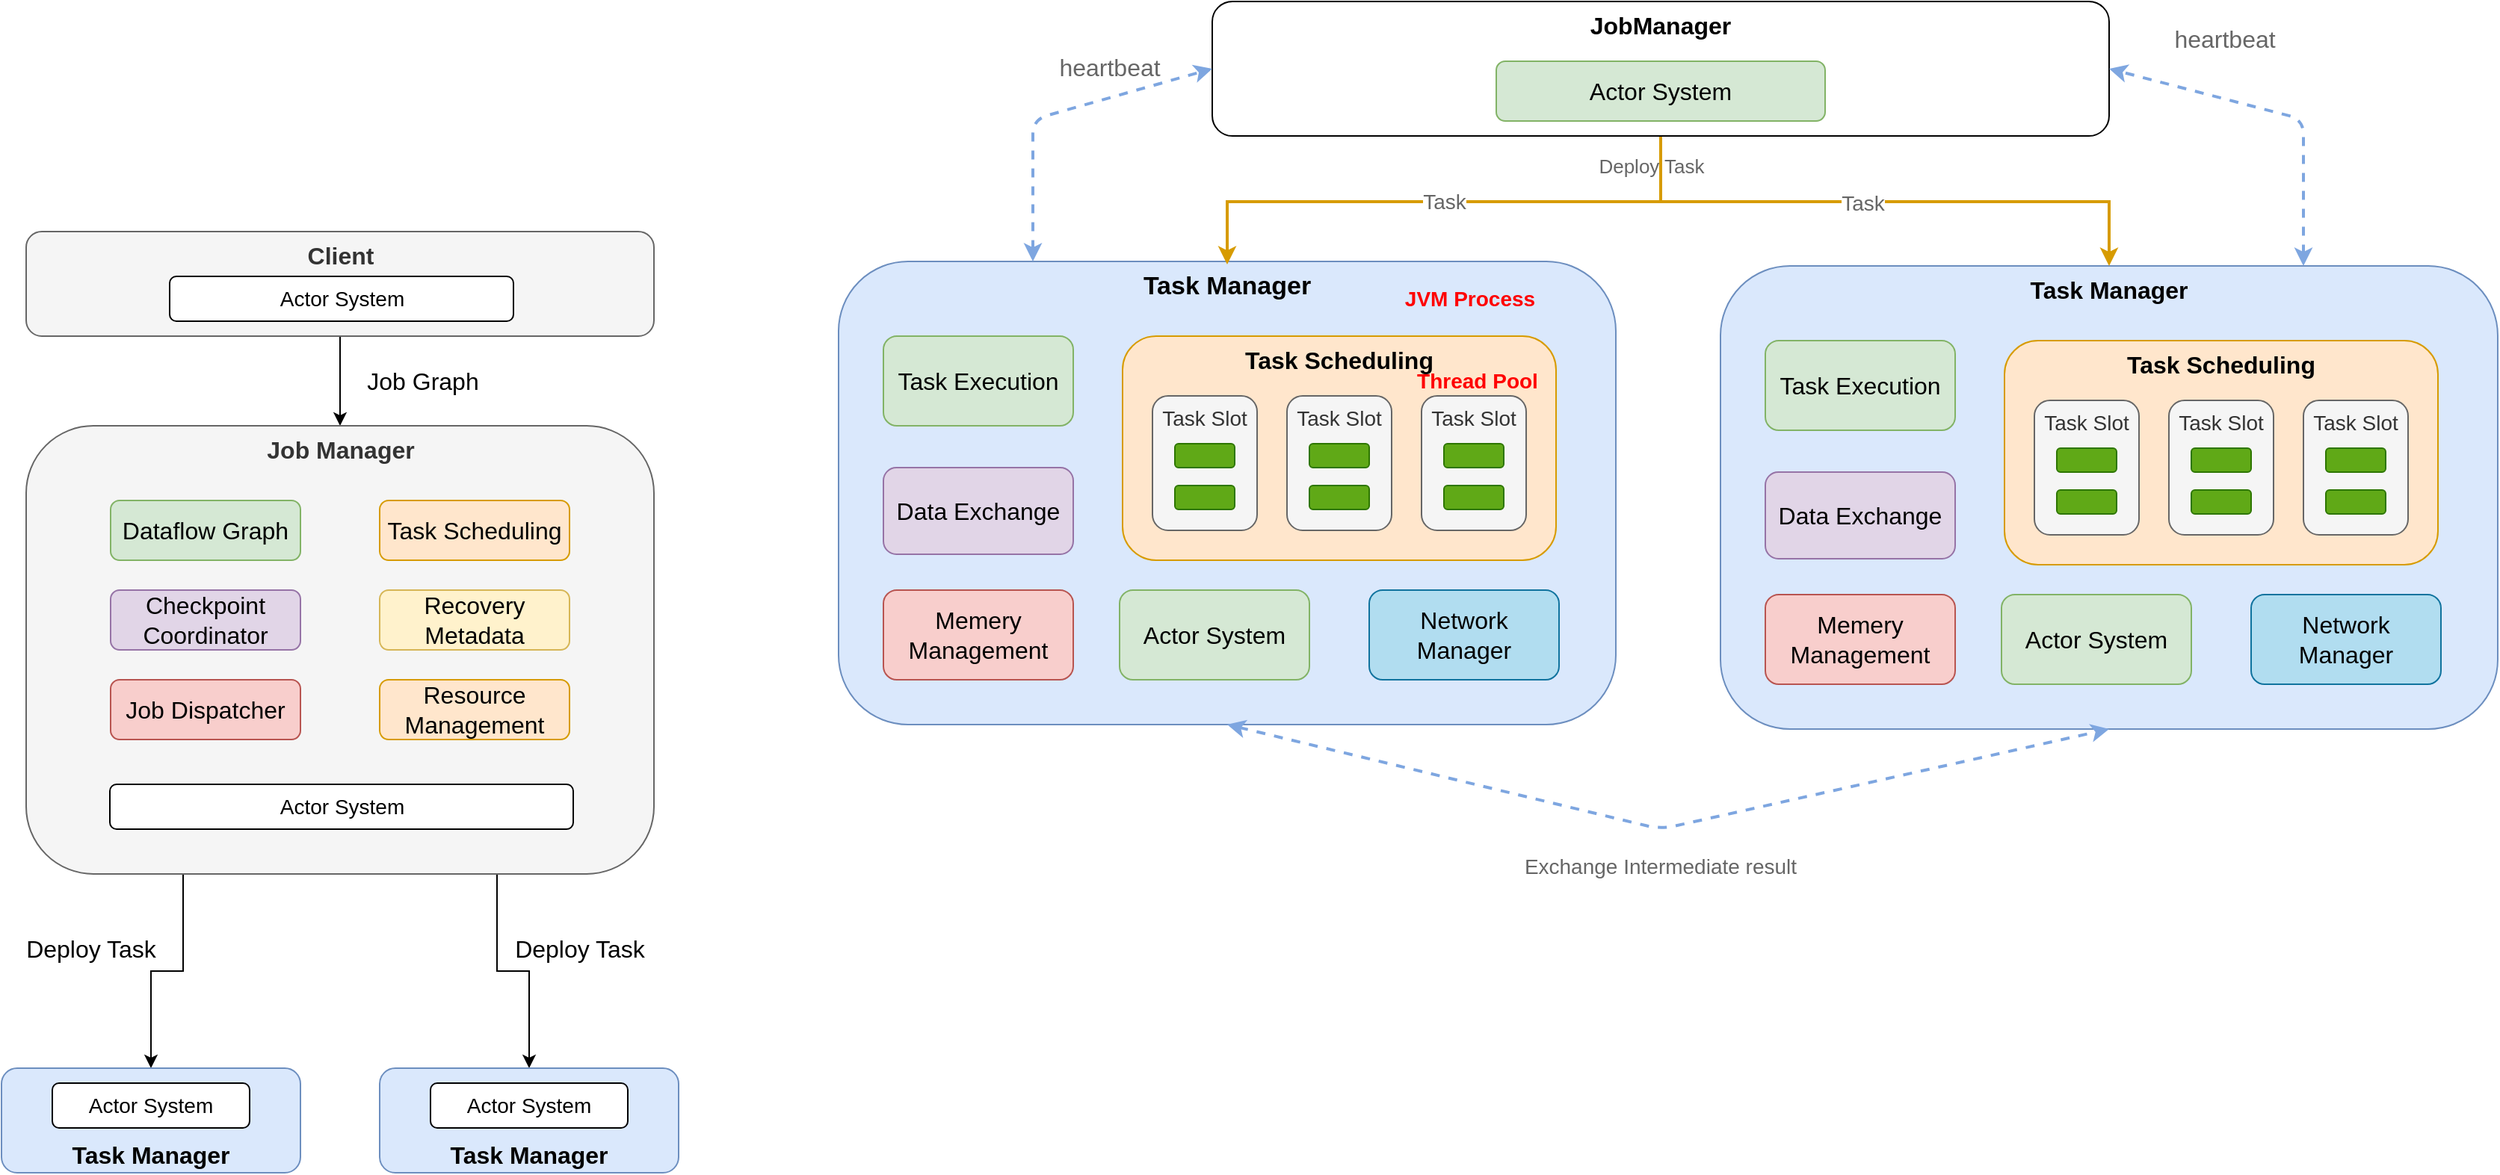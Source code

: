 <mxfile version="21.1.2" type="device" pages="2">
  <diagram id="SDveA9efIdS8y6Z3bIXn" name="Page-1">
    <mxGraphModel dx="1434" dy="844" grid="1" gridSize="10" guides="1" tooltips="1" connect="1" arrows="1" fold="1" page="1" pageScale="1" pageWidth="827" pageHeight="1169" math="0" shadow="0">
      <root>
        <mxCell id="0" />
        <mxCell id="1" parent="0" />
        <mxCell id="I_TGFrH33rZZs5FY5V3y-12" style="edgeStyle=orthogonalEdgeStyle;rounded=0;orthogonalLoop=1;jettySize=auto;html=1;exitX=0.5;exitY=1;exitDx=0;exitDy=0;entryX=0.5;entryY=0;entryDx=0;entryDy=0;fontSize=16;" parent="1" source="I_TGFrH33rZZs5FY5V3y-1" target="I_TGFrH33rZZs5FY5V3y-2" edge="1">
          <mxGeometry relative="1" as="geometry" />
        </mxCell>
        <mxCell id="I_TGFrH33rZZs5FY5V3y-1" value="Client" style="rounded=1;whiteSpace=wrap;html=1;verticalAlign=top;fontSize=16;fontStyle=1;fillColor=#f5f5f5;strokeColor=#666666;fontColor=#333333;" parent="1" vertex="1">
          <mxGeometry x="66.5" y="160" width="420" height="70" as="geometry" />
        </mxCell>
        <mxCell id="I_TGFrH33rZZs5FY5V3y-14" style="edgeStyle=orthogonalEdgeStyle;rounded=0;orthogonalLoop=1;jettySize=auto;html=1;exitX=0.25;exitY=1;exitDx=0;exitDy=0;entryX=0.5;entryY=0;entryDx=0;entryDy=0;fontSize=16;" parent="1" source="I_TGFrH33rZZs5FY5V3y-2" target="I_TGFrH33rZZs5FY5V3y-3" edge="1">
          <mxGeometry relative="1" as="geometry" />
        </mxCell>
        <mxCell id="I_TGFrH33rZZs5FY5V3y-18" style="edgeStyle=orthogonalEdgeStyle;rounded=0;orthogonalLoop=1;jettySize=auto;html=1;exitX=0.75;exitY=1;exitDx=0;exitDy=0;entryX=0.5;entryY=0;entryDx=0;entryDy=0;fontSize=16;" parent="1" source="I_TGFrH33rZZs5FY5V3y-2" target="I_TGFrH33rZZs5FY5V3y-16" edge="1">
          <mxGeometry relative="1" as="geometry" />
        </mxCell>
        <mxCell id="I_TGFrH33rZZs5FY5V3y-2" value="Job Manager" style="rounded=1;whiteSpace=wrap;html=1;fontSize=16;verticalAlign=top;fontStyle=1;fillColor=#f5f5f5;strokeColor=#666666;fontColor=#333333;" parent="1" vertex="1">
          <mxGeometry x="66.5" y="290" width="420" height="300" as="geometry" />
        </mxCell>
        <mxCell id="I_TGFrH33rZZs5FY5V3y-3" value="Task Manager" style="rounded=1;whiteSpace=wrap;html=1;fontSize=16;verticalAlign=bottom;fontStyle=1;fillColor=#dae8fc;strokeColor=#6c8ebf;" parent="1" vertex="1">
          <mxGeometry x="50" y="720" width="200" height="70" as="geometry" />
        </mxCell>
        <mxCell id="I_TGFrH33rZZs5FY5V3y-4" value="Actor System" style="rounded=1;whiteSpace=wrap;html=1;fontSize=14;" parent="1" vertex="1">
          <mxGeometry x="162.5" y="190" width="230" height="30" as="geometry" />
        </mxCell>
        <mxCell id="I_TGFrH33rZZs5FY5V3y-5" value="Actor System" style="rounded=1;whiteSpace=wrap;html=1;fontSize=14;" parent="1" vertex="1">
          <mxGeometry x="122.5" y="530" width="310" height="30" as="geometry" />
        </mxCell>
        <mxCell id="I_TGFrH33rZZs5FY5V3y-6" value="Dataflow Graph" style="rounded=1;whiteSpace=wrap;html=1;fontSize=16;fillColor=#d5e8d4;strokeColor=#82b366;" parent="1" vertex="1">
          <mxGeometry x="123" y="340" width="127" height="40" as="geometry" />
        </mxCell>
        <mxCell id="I_TGFrH33rZZs5FY5V3y-7" value="Task Scheduling" style="rounded=1;whiteSpace=wrap;html=1;fontSize=16;fillColor=#ffe6cc;strokeColor=#d79b00;" parent="1" vertex="1">
          <mxGeometry x="303" y="340" width="127" height="40" as="geometry" />
        </mxCell>
        <mxCell id="I_TGFrH33rZZs5FY5V3y-8" value="Checkpoint Coordinator" style="rounded=1;whiteSpace=wrap;html=1;fontSize=16;fillColor=#e1d5e7;strokeColor=#9673a6;" parent="1" vertex="1">
          <mxGeometry x="123" y="400" width="127" height="40" as="geometry" />
        </mxCell>
        <mxCell id="I_TGFrH33rZZs5FY5V3y-9" value="Recovery Metadata" style="rounded=1;whiteSpace=wrap;html=1;fontSize=16;fillColor=#fff2cc;strokeColor=#d6b656;" parent="1" vertex="1">
          <mxGeometry x="303" y="400" width="127" height="40" as="geometry" />
        </mxCell>
        <mxCell id="I_TGFrH33rZZs5FY5V3y-10" value="Resource Management" style="rounded=1;whiteSpace=wrap;html=1;fontSize=16;fillColor=#ffe6cc;strokeColor=#d79b00;" parent="1" vertex="1">
          <mxGeometry x="303" y="460" width="127" height="40" as="geometry" />
        </mxCell>
        <mxCell id="I_TGFrH33rZZs5FY5V3y-11" value="Job Dispatcher" style="rounded=1;whiteSpace=wrap;html=1;fontSize=16;fillColor=#f8cecc;strokeColor=#b85450;" parent="1" vertex="1">
          <mxGeometry x="123" y="460" width="127" height="40" as="geometry" />
        </mxCell>
        <mxCell id="I_TGFrH33rZZs5FY5V3y-13" value="Job Graph" style="text;html=1;strokeColor=none;fillColor=none;align=center;verticalAlign=middle;whiteSpace=wrap;rounded=0;fontSize=16;" parent="1" vertex="1">
          <mxGeometry x="286.5" y="250" width="90" height="20" as="geometry" />
        </mxCell>
        <mxCell id="I_TGFrH33rZZs5FY5V3y-15" value="Actor System" style="rounded=1;whiteSpace=wrap;html=1;fontSize=14;" parent="1" vertex="1">
          <mxGeometry x="84" y="730" width="132" height="30" as="geometry" />
        </mxCell>
        <mxCell id="I_TGFrH33rZZs5FY5V3y-16" value="Task Manager" style="rounded=1;whiteSpace=wrap;html=1;fontSize=16;verticalAlign=bottom;fontStyle=1;fillColor=#dae8fc;strokeColor=#6c8ebf;" parent="1" vertex="1">
          <mxGeometry x="303" y="720" width="200" height="70" as="geometry" />
        </mxCell>
        <mxCell id="I_TGFrH33rZZs5FY5V3y-17" value="Actor System" style="rounded=1;whiteSpace=wrap;html=1;fontSize=14;" parent="1" vertex="1">
          <mxGeometry x="337" y="730" width="132" height="30" as="geometry" />
        </mxCell>
        <mxCell id="I_TGFrH33rZZs5FY5V3y-19" value="Deploy Task" style="text;html=1;strokeColor=none;fillColor=none;align=center;verticalAlign=middle;whiteSpace=wrap;rounded=0;fontSize=16;" parent="1" vertex="1">
          <mxGeometry x="50" y="630" width="120" height="20" as="geometry" />
        </mxCell>
        <mxCell id="I_TGFrH33rZZs5FY5V3y-20" value="Deploy Task" style="text;html=1;strokeColor=none;fillColor=none;align=center;verticalAlign=middle;whiteSpace=wrap;rounded=0;fontSize=16;" parent="1" vertex="1">
          <mxGeometry x="376.5" y="630" width="120" height="20" as="geometry" />
        </mxCell>
        <mxCell id="I_TGFrH33rZZs5FY5V3y-21" value="Task Manager" style="rounded=1;whiteSpace=wrap;html=1;fontSize=17;verticalAlign=top;fontStyle=1;fillColor=#dae8fc;strokeColor=#6c8ebf;" parent="1" vertex="1">
          <mxGeometry x="610" y="180" width="520" height="310" as="geometry" />
        </mxCell>
        <mxCell id="I_TGFrH33rZZs5FY5V3y-22" value="Task Execution" style="rounded=1;whiteSpace=wrap;html=1;fontSize=16;fillColor=#d5e8d4;strokeColor=#82b366;" parent="1" vertex="1">
          <mxGeometry x="640" y="230" width="127" height="60" as="geometry" />
        </mxCell>
        <mxCell id="I_TGFrH33rZZs5FY5V3y-23" value="Data Exchange" style="rounded=1;whiteSpace=wrap;html=1;fontSize=16;fillColor=#e1d5e7;strokeColor=#9673a6;" parent="1" vertex="1">
          <mxGeometry x="640" y="318" width="127" height="58" as="geometry" />
        </mxCell>
        <mxCell id="I_TGFrH33rZZs5FY5V3y-24" value="Memery Management" style="rounded=1;whiteSpace=wrap;html=1;fontSize=16;fillColor=#f8cecc;strokeColor=#b85450;" parent="1" vertex="1">
          <mxGeometry x="640" y="400" width="127" height="60" as="geometry" />
        </mxCell>
        <mxCell id="I_TGFrH33rZZs5FY5V3y-25" value="Actor System" style="rounded=1;whiteSpace=wrap;html=1;fontSize=16;fillColor=#d5e8d4;strokeColor=#82b366;" parent="1" vertex="1">
          <mxGeometry x="798" y="400" width="127" height="60" as="geometry" />
        </mxCell>
        <mxCell id="I_TGFrH33rZZs5FY5V3y-26" value="Network Manager" style="rounded=1;whiteSpace=wrap;html=1;fontSize=16;fillColor=#b1ddf0;strokeColor=#10739e;" parent="1" vertex="1">
          <mxGeometry x="965" y="400" width="127" height="60" as="geometry" />
        </mxCell>
        <mxCell id="I_TGFrH33rZZs5FY5V3y-27" value="Task Scheduling" style="rounded=1;whiteSpace=wrap;html=1;fontSize=16;fillColor=#ffe6cc;strokeColor=#d79b00;verticalAlign=top;fontStyle=1" parent="1" vertex="1">
          <mxGeometry x="800" y="230" width="290" height="150" as="geometry" />
        </mxCell>
        <mxCell id="I_TGFrH33rZZs5FY5V3y-28" value="Task Slot" style="rounded=1;whiteSpace=wrap;html=1;fontSize=14;fillColor=#f5f5f5;strokeColor=#666666;verticalAlign=top;fontColor=#333333;" parent="1" vertex="1">
          <mxGeometry x="820" y="270" width="70" height="90" as="geometry" />
        </mxCell>
        <mxCell id="I_TGFrH33rZZs5FY5V3y-30" value="" style="rounded=1;whiteSpace=wrap;html=1;fontSize=16;fillColor=#60a917;strokeColor=#2D7600;fontColor=#ffffff;" parent="1" vertex="1">
          <mxGeometry x="835" y="330" width="40" height="16" as="geometry" />
        </mxCell>
        <mxCell id="I_TGFrH33rZZs5FY5V3y-31" value="" style="rounded=1;whiteSpace=wrap;html=1;fontSize=16;fillColor=#60a917;strokeColor=#2D7600;fontColor=#ffffff;" parent="1" vertex="1">
          <mxGeometry x="835" y="302" width="40" height="16" as="geometry" />
        </mxCell>
        <mxCell id="I_TGFrH33rZZs5FY5V3y-38" value="Task Slot" style="rounded=1;whiteSpace=wrap;html=1;fontSize=14;fillColor=#f5f5f5;strokeColor=#666666;verticalAlign=top;fontColor=#333333;" parent="1" vertex="1">
          <mxGeometry x="910" y="270" width="70" height="90" as="geometry" />
        </mxCell>
        <mxCell id="I_TGFrH33rZZs5FY5V3y-39" value="" style="rounded=1;whiteSpace=wrap;html=1;fontSize=16;fillColor=#60a917;strokeColor=#2D7600;fontColor=#ffffff;" parent="1" vertex="1">
          <mxGeometry x="925" y="330" width="40" height="16" as="geometry" />
        </mxCell>
        <mxCell id="I_TGFrH33rZZs5FY5V3y-40" value="" style="rounded=1;whiteSpace=wrap;html=1;fontSize=16;fillColor=#60a917;strokeColor=#2D7600;fontColor=#ffffff;" parent="1" vertex="1">
          <mxGeometry x="925" y="302" width="40" height="16" as="geometry" />
        </mxCell>
        <mxCell id="I_TGFrH33rZZs5FY5V3y-41" value="Task Slot" style="rounded=1;whiteSpace=wrap;html=1;fontSize=14;fillColor=#f5f5f5;strokeColor=#666666;verticalAlign=top;fontColor=#333333;" parent="1" vertex="1">
          <mxGeometry x="1000" y="270" width="70" height="90" as="geometry" />
        </mxCell>
        <mxCell id="I_TGFrH33rZZs5FY5V3y-42" value="" style="rounded=1;whiteSpace=wrap;html=1;fontSize=16;fillColor=#60a917;strokeColor=#2D7600;fontColor=#ffffff;" parent="1" vertex="1">
          <mxGeometry x="1015" y="330" width="40" height="16" as="geometry" />
        </mxCell>
        <mxCell id="I_TGFrH33rZZs5FY5V3y-43" value="" style="rounded=1;whiteSpace=wrap;html=1;fontSize=16;fillColor=#60a917;strokeColor=#2D7600;fontColor=#ffffff;" parent="1" vertex="1">
          <mxGeometry x="1015" y="302" width="40" height="16" as="geometry" />
        </mxCell>
        <mxCell id="I_TGFrH33rZZs5FY5V3y-48" value="Task Manager" style="rounded=1;whiteSpace=wrap;html=1;fontSize=16;verticalAlign=top;fontStyle=1;fillColor=#dae8fc;strokeColor=#6c8ebf;" parent="1" vertex="1">
          <mxGeometry x="1200" y="183" width="520" height="310" as="geometry" />
        </mxCell>
        <mxCell id="I_TGFrH33rZZs5FY5V3y-49" value="Task Execution" style="rounded=1;whiteSpace=wrap;html=1;fontSize=16;fillColor=#d5e8d4;strokeColor=#82b366;" parent="1" vertex="1">
          <mxGeometry x="1230" y="233" width="127" height="60" as="geometry" />
        </mxCell>
        <mxCell id="I_TGFrH33rZZs5FY5V3y-50" value="Data Exchange" style="rounded=1;whiteSpace=wrap;html=1;fontSize=16;fillColor=#e1d5e7;strokeColor=#9673a6;" parent="1" vertex="1">
          <mxGeometry x="1230" y="321" width="127" height="58" as="geometry" />
        </mxCell>
        <mxCell id="I_TGFrH33rZZs5FY5V3y-51" value="Memery Management" style="rounded=1;whiteSpace=wrap;html=1;fontSize=16;fillColor=#f8cecc;strokeColor=#b85450;" parent="1" vertex="1">
          <mxGeometry x="1230" y="403" width="127" height="60" as="geometry" />
        </mxCell>
        <mxCell id="I_TGFrH33rZZs5FY5V3y-52" value="Actor System" style="rounded=1;whiteSpace=wrap;html=1;fontSize=16;fillColor=#d5e8d4;strokeColor=#82b366;" parent="1" vertex="1">
          <mxGeometry x="1388" y="403" width="127" height="60" as="geometry" />
        </mxCell>
        <mxCell id="I_TGFrH33rZZs5FY5V3y-53" value="Network Manager" style="rounded=1;whiteSpace=wrap;html=1;fontSize=16;fillColor=#b1ddf0;strokeColor=#10739e;" parent="1" vertex="1">
          <mxGeometry x="1555" y="403" width="127" height="60" as="geometry" />
        </mxCell>
        <mxCell id="I_TGFrH33rZZs5FY5V3y-54" value="Task Scheduling" style="rounded=1;whiteSpace=wrap;html=1;fontSize=16;fillColor=#ffe6cc;strokeColor=#d79b00;verticalAlign=top;fontStyle=1" parent="1" vertex="1">
          <mxGeometry x="1390" y="233" width="290" height="150" as="geometry" />
        </mxCell>
        <mxCell id="I_TGFrH33rZZs5FY5V3y-55" value="Task Slot" style="rounded=1;whiteSpace=wrap;html=1;fontSize=14;fillColor=#f5f5f5;strokeColor=#666666;verticalAlign=top;fontColor=#333333;" parent="1" vertex="1">
          <mxGeometry x="1410" y="273" width="70" height="90" as="geometry" />
        </mxCell>
        <mxCell id="I_TGFrH33rZZs5FY5V3y-56" value="" style="rounded=1;whiteSpace=wrap;html=1;fontSize=16;fillColor=#60a917;strokeColor=#2D7600;fontColor=#ffffff;" parent="1" vertex="1">
          <mxGeometry x="1425" y="333" width="40" height="16" as="geometry" />
        </mxCell>
        <mxCell id="I_TGFrH33rZZs5FY5V3y-57" value="" style="rounded=1;whiteSpace=wrap;html=1;fontSize=16;fillColor=#60a917;strokeColor=#2D7600;fontColor=#ffffff;" parent="1" vertex="1">
          <mxGeometry x="1425" y="305" width="40" height="16" as="geometry" />
        </mxCell>
        <mxCell id="I_TGFrH33rZZs5FY5V3y-58" value="Task Slot" style="rounded=1;whiteSpace=wrap;html=1;fontSize=14;fillColor=#f5f5f5;strokeColor=#666666;verticalAlign=top;fontColor=#333333;" parent="1" vertex="1">
          <mxGeometry x="1500" y="273" width="70" height="90" as="geometry" />
        </mxCell>
        <mxCell id="I_TGFrH33rZZs5FY5V3y-59" value="" style="rounded=1;whiteSpace=wrap;html=1;fontSize=16;fillColor=#60a917;strokeColor=#2D7600;fontColor=#ffffff;" parent="1" vertex="1">
          <mxGeometry x="1515" y="333" width="40" height="16" as="geometry" />
        </mxCell>
        <mxCell id="I_TGFrH33rZZs5FY5V3y-60" value="" style="rounded=1;whiteSpace=wrap;html=1;fontSize=16;fillColor=#60a917;strokeColor=#2D7600;fontColor=#ffffff;" parent="1" vertex="1">
          <mxGeometry x="1515" y="305" width="40" height="16" as="geometry" />
        </mxCell>
        <mxCell id="I_TGFrH33rZZs5FY5V3y-61" value="Task Slot" style="rounded=1;whiteSpace=wrap;html=1;fontSize=14;fillColor=#f5f5f5;strokeColor=#666666;verticalAlign=top;fontColor=#333333;" parent="1" vertex="1">
          <mxGeometry x="1590" y="273" width="70" height="90" as="geometry" />
        </mxCell>
        <mxCell id="I_TGFrH33rZZs5FY5V3y-62" value="" style="rounded=1;whiteSpace=wrap;html=1;fontSize=16;fillColor=#60a917;strokeColor=#2D7600;fontColor=#ffffff;" parent="1" vertex="1">
          <mxGeometry x="1605" y="333" width="40" height="16" as="geometry" />
        </mxCell>
        <mxCell id="I_TGFrH33rZZs5FY5V3y-63" value="" style="rounded=1;whiteSpace=wrap;html=1;fontSize=16;fillColor=#60a917;strokeColor=#2D7600;fontColor=#ffffff;" parent="1" vertex="1">
          <mxGeometry x="1605" y="305" width="40" height="16" as="geometry" />
        </mxCell>
        <mxCell id="I_TGFrH33rZZs5FY5V3y-64" value="JVM Process" style="text;html=1;strokeColor=none;fillColor=none;align=center;verticalAlign=middle;whiteSpace=wrap;rounded=0;fontSize=14;fontColor=#FF0000;fontStyle=1" parent="1" vertex="1">
          <mxGeometry x="975" y="195" width="115" height="20" as="geometry" />
        </mxCell>
        <mxCell id="I_TGFrH33rZZs5FY5V3y-65" value="Thread Pool" style="text;html=1;strokeColor=none;fillColor=none;align=center;verticalAlign=middle;whiteSpace=wrap;rounded=0;fontSize=14;fontColor=#FF0000;fontStyle=1" parent="1" vertex="1">
          <mxGeometry x="980" y="250" width="115" height="20" as="geometry" />
        </mxCell>
        <mxCell id="bsNJvbGx7QUeNBY6XiJD-8" value="Task" style="edgeStyle=orthogonalEdgeStyle;rounded=0;orthogonalLoop=1;jettySize=auto;html=1;exitX=0.5;exitY=1;exitDx=0;exitDy=0;entryX=0.5;entryY=0;entryDx=0;entryDy=0;strokeColor=#d79b00;strokeWidth=2;fontSize=14;fontColor=#666666;fillColor=#ffe6cc;" parent="1" edge="1">
          <mxGeometry relative="1" as="geometry">
            <mxPoint x="1160" y="98" as="sourcePoint" />
            <mxPoint x="870" y="182" as="targetPoint" />
            <Array as="points">
              <mxPoint x="1160" y="140" />
              <mxPoint x="870" y="140" />
            </Array>
          </mxGeometry>
        </mxCell>
        <mxCell id="bsNJvbGx7QUeNBY6XiJD-9" style="edgeStyle=orthogonalEdgeStyle;rounded=0;orthogonalLoop=1;jettySize=auto;html=1;exitX=0.5;exitY=1;exitDx=0;exitDy=0;entryX=0.5;entryY=0;entryDx=0;entryDy=0;strokeColor=#d79b00;strokeWidth=2;fontSize=16;fontColor=#666666;fillColor=#ffe6cc;" parent="1" source="bsNJvbGx7QUeNBY6XiJD-1" target="I_TGFrH33rZZs5FY5V3y-48" edge="1">
          <mxGeometry relative="1" as="geometry">
            <Array as="points">
              <mxPoint x="1160" y="140" />
              <mxPoint x="1460" y="140" />
            </Array>
          </mxGeometry>
        </mxCell>
        <mxCell id="bsNJvbGx7QUeNBY6XiJD-11" value="Task" style="edgeLabel;html=1;align=center;verticalAlign=middle;resizable=0;points=[];fontSize=14;fontColor=#666666;" parent="bsNJvbGx7QUeNBY6XiJD-9" vertex="1" connectable="0">
          <mxGeometry x="-0.083" relative="1" as="geometry">
            <mxPoint x="1" y="1" as="offset" />
          </mxGeometry>
        </mxCell>
        <mxCell id="bsNJvbGx7QUeNBY6XiJD-1" value="JobManager" style="rounded=1;whiteSpace=wrap;html=1;fontStyle=1;verticalAlign=top;fontSize=16;" parent="1" vertex="1">
          <mxGeometry x="860" y="6" width="600" height="90" as="geometry" />
        </mxCell>
        <mxCell id="bsNJvbGx7QUeNBY6XiJD-2" value="Actor System" style="rounded=1;whiteSpace=wrap;html=1;fontSize=16;fillColor=#d5e8d4;strokeColor=#82b366;" parent="1" vertex="1">
          <mxGeometry x="1050" y="46" width="220" height="40" as="geometry" />
        </mxCell>
        <mxCell id="bsNJvbGx7QUeNBY6XiJD-4" value="" style="endArrow=classic;startArrow=classic;html=1;fontSize=16;entryX=0;entryY=0.5;entryDx=0;entryDy=0;exitX=0.25;exitY=0;exitDx=0;exitDy=0;dashed=1;fillColor=#ffe6cc;strokeWidth=2;strokeColor=#7EA6E0;" parent="1" source="I_TGFrH33rZZs5FY5V3y-21" target="bsNJvbGx7QUeNBY6XiJD-1" edge="1">
          <mxGeometry width="50" height="50" relative="1" as="geometry">
            <mxPoint x="1070" y="250" as="sourcePoint" />
            <mxPoint x="1120" y="200" as="targetPoint" />
            <Array as="points">
              <mxPoint x="740" y="85" />
            </Array>
          </mxGeometry>
        </mxCell>
        <mxCell id="bsNJvbGx7QUeNBY6XiJD-5" value="heartbeat" style="edgeLabel;html=1;align=center;verticalAlign=middle;resizable=0;points=[];fontSize=16;fontColor=#666666;" parent="bsNJvbGx7QUeNBY6XiJD-4" vertex="1" connectable="0">
          <mxGeometry x="0.312" relative="1" as="geometry">
            <mxPoint x="4" y="-22" as="offset" />
          </mxGeometry>
        </mxCell>
        <mxCell id="bsNJvbGx7QUeNBY6XiJD-6" value="" style="endArrow=classic;startArrow=classic;html=1;dashed=1;strokeColor=#7EA6E0;strokeWidth=2;fontSize=16;fontColor=#666666;entryX=1;entryY=0.5;entryDx=0;entryDy=0;exitX=0.75;exitY=0;exitDx=0;exitDy=0;" parent="1" source="I_TGFrH33rZZs5FY5V3y-48" target="bsNJvbGx7QUeNBY6XiJD-1" edge="1">
          <mxGeometry width="50" height="50" relative="1" as="geometry">
            <mxPoint x="1070" y="250" as="sourcePoint" />
            <mxPoint x="1120" y="200" as="targetPoint" />
            <Array as="points">
              <mxPoint x="1590" y="85" />
            </Array>
          </mxGeometry>
        </mxCell>
        <mxCell id="bsNJvbGx7QUeNBY6XiJD-7" value="heartbeat" style="edgeLabel;html=1;align=center;verticalAlign=middle;resizable=0;points=[];fontSize=16;fontColor=#666666;" parent="1" vertex="1" connectable="0">
          <mxGeometry x="798" y="36" as="geometry">
            <mxPoint x="739" y="-5" as="offset" />
          </mxGeometry>
        </mxCell>
        <mxCell id="bsNJvbGx7QUeNBY6XiJD-10" value="Deploy Task" style="text;html=1;strokeColor=none;fillColor=none;align=center;verticalAlign=middle;whiteSpace=wrap;rounded=0;fontSize=13;fontColor=#666666;" parent="1" vertex="1">
          <mxGeometry x="1099" y="106" width="110" height="20" as="geometry" />
        </mxCell>
        <mxCell id="bsNJvbGx7QUeNBY6XiJD-12" value="" style="endArrow=classic;startArrow=classic;html=1;strokeColor=#7EA6E0;strokeWidth=2;fontSize=14;fontColor=#666666;entryX=0.5;entryY=1;entryDx=0;entryDy=0;exitX=0.5;exitY=1;exitDx=0;exitDy=0;dashed=1;" parent="1" source="I_TGFrH33rZZs5FY5V3y-21" target="I_TGFrH33rZZs5FY5V3y-48" edge="1">
          <mxGeometry width="50" height="50" relative="1" as="geometry">
            <mxPoint x="1030" y="630" as="sourcePoint" />
            <mxPoint x="1080" y="580" as="targetPoint" />
            <Array as="points">
              <mxPoint x="1160" y="560" />
            </Array>
          </mxGeometry>
        </mxCell>
        <mxCell id="bsNJvbGx7QUeNBY6XiJD-13" value="Exchange Intermediate result" style="text;html=1;strokeColor=none;fillColor=none;align=center;verticalAlign=middle;whiteSpace=wrap;rounded=0;fontSize=14;fontColor=#666666;" parent="1" vertex="1">
          <mxGeometry x="1060" y="575" width="200" height="20" as="geometry" />
        </mxCell>
      </root>
    </mxGraphModel>
  </diagram>
  <diagram id="L2yIcVWqExJYlD31GJrs" name="QA">
    <mxGraphModel dx="1434" dy="844" grid="1" gridSize="10" guides="1" tooltips="1" connect="1" arrows="1" fold="1" page="1" pageScale="1" pageWidth="827" pageHeight="1169" math="0" shadow="0">
      <root>
        <mxCell id="0" />
        <mxCell id="1" parent="0" />
        <mxCell id="0L6vDF7dLQWWtfnHq_HV-1" value="&lt;h1&gt;&lt;font style=&quot;font-size: 18px;&quot;&gt;Flink 流处理为什么需要网络流控？&lt;/font&gt;&lt;/h1&gt;&lt;p&gt;&lt;font style=&quot;font-size: 15px;&quot;&gt;https://juejin.cn/post/6844903955831455752&lt;/font&gt;&lt;/p&gt;" style="text;html=1;strokeColor=none;fillColor=none;spacing=5;spacingTop=-20;whiteSpace=wrap;overflow=hidden;rounded=0;" vertex="1" parent="1">
          <mxGeometry x="50" y="170" width="410" height="80" as="geometry" />
        </mxCell>
      </root>
    </mxGraphModel>
  </diagram>
</mxfile>
